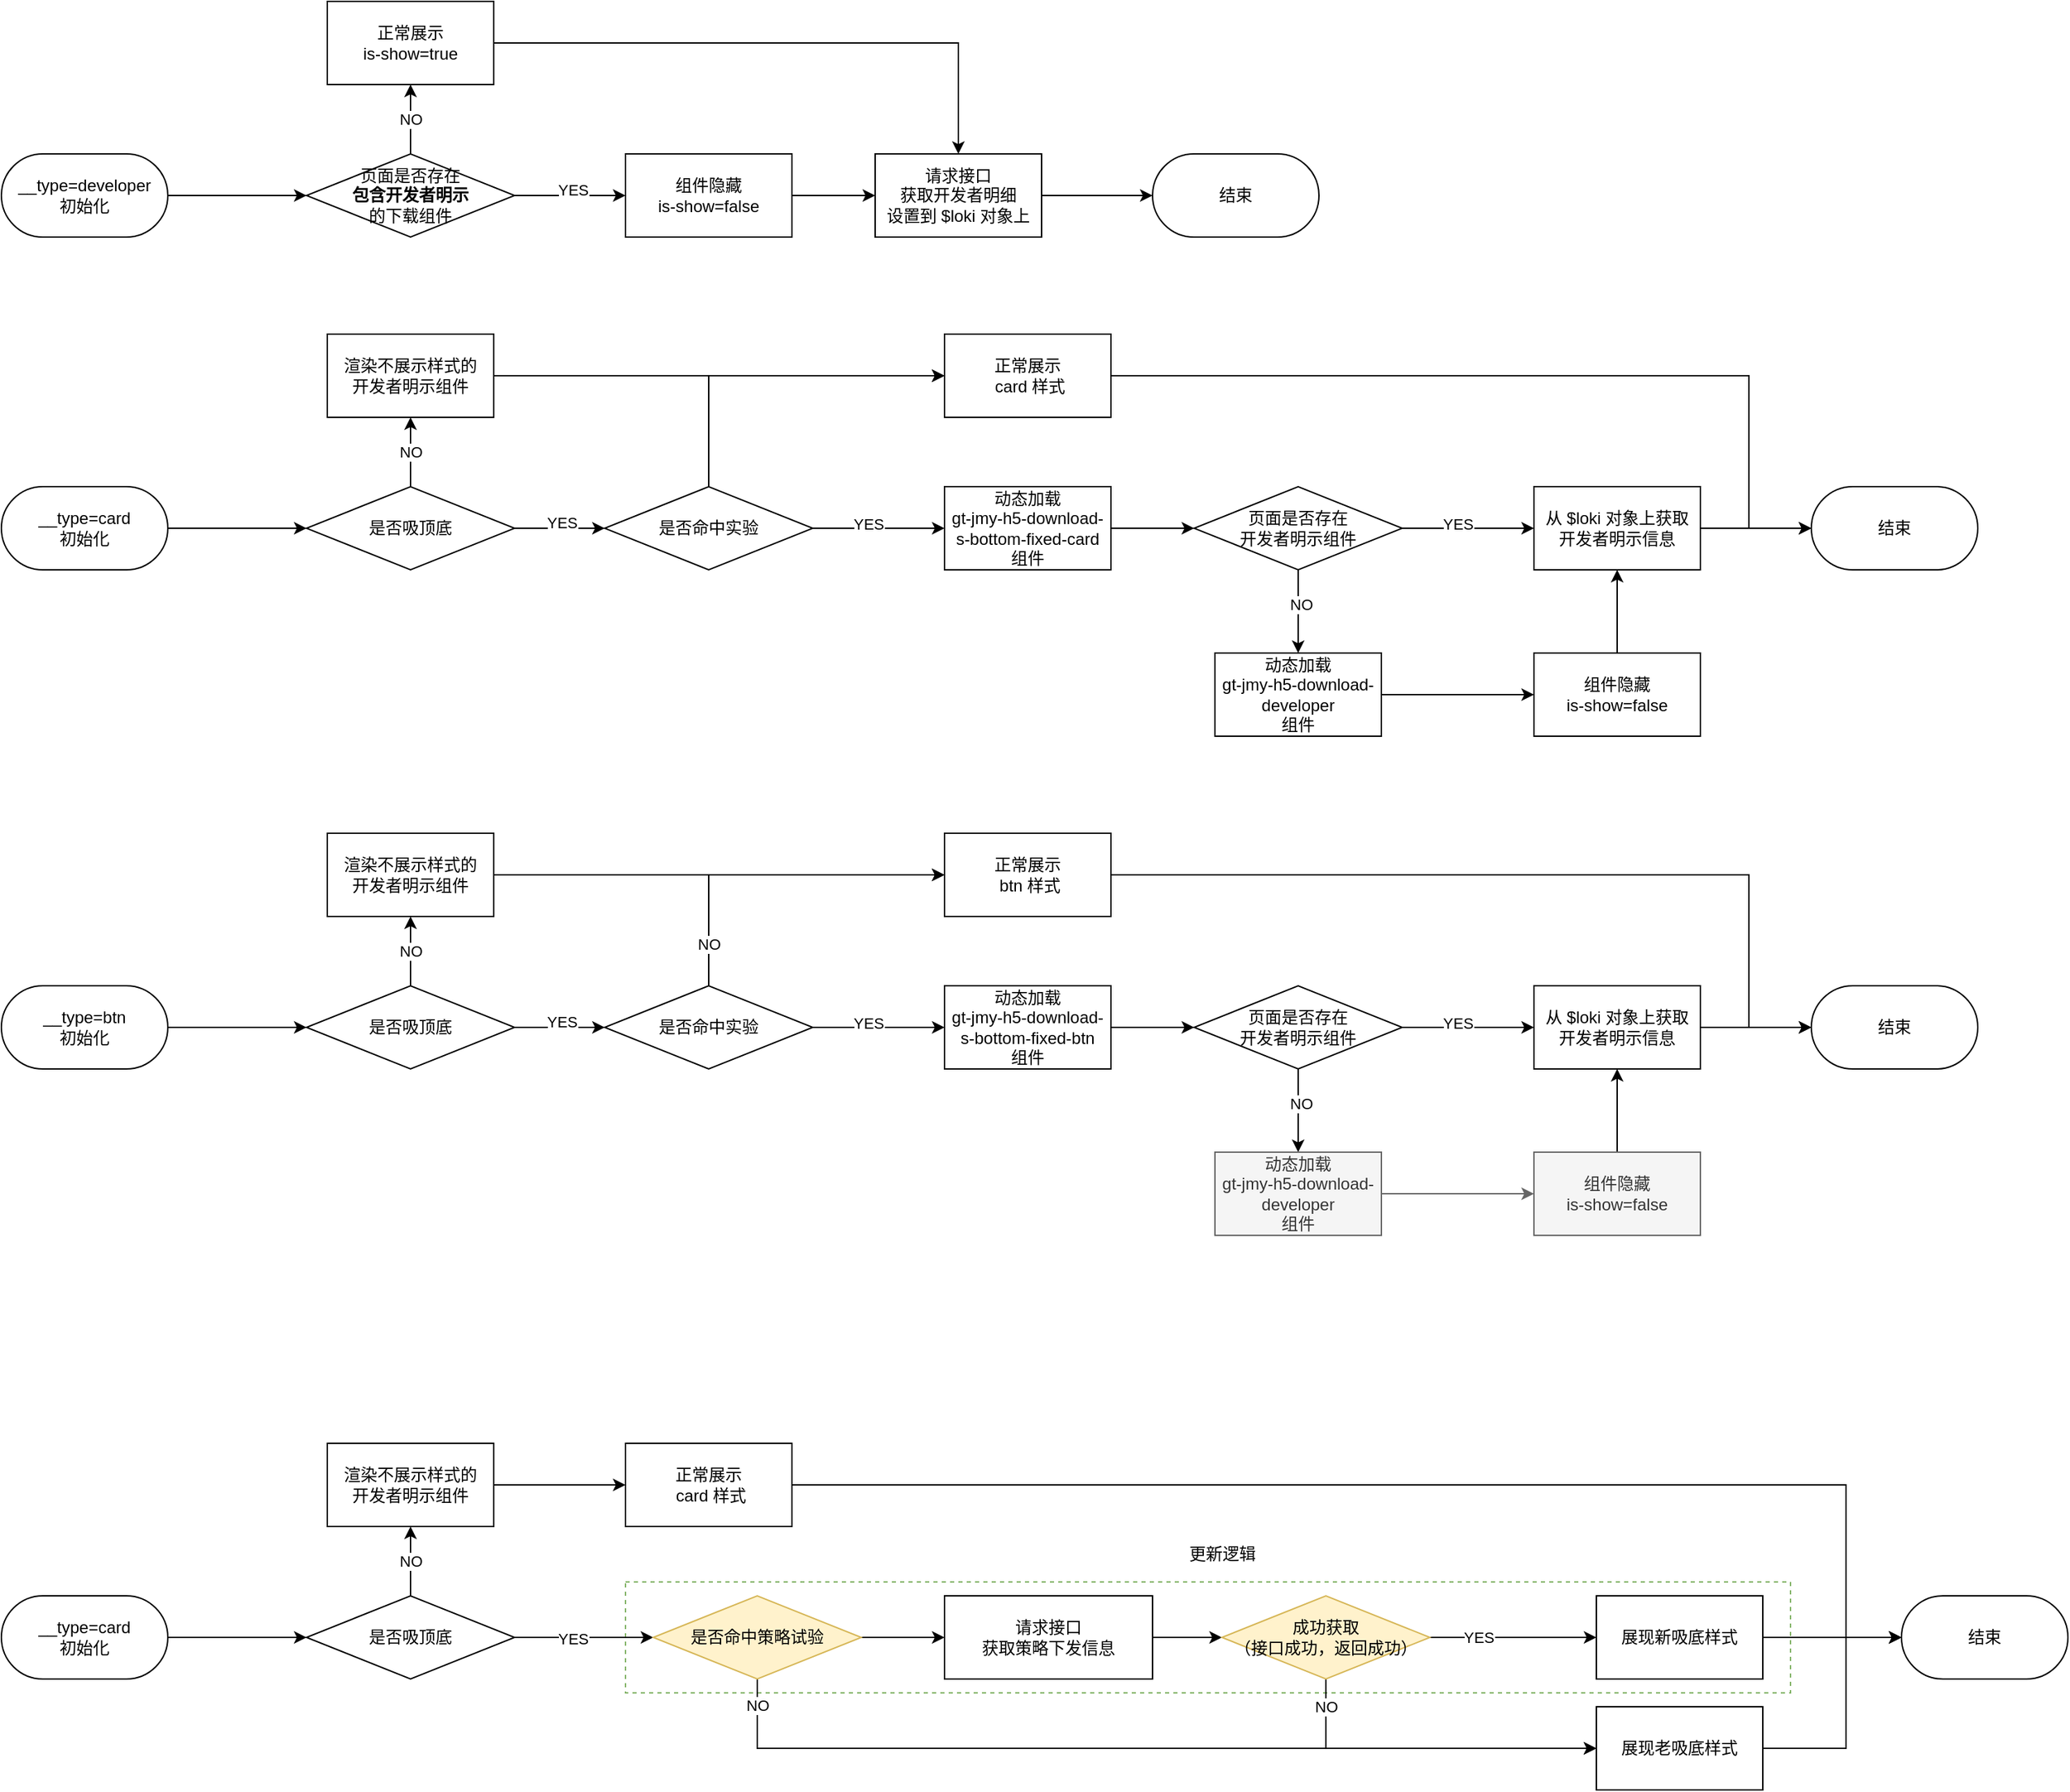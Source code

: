 <mxfile version="15.8.2" type="github">
  <diagram id="0uxpw8byp_DEsFdJM_-7" name="第 1 页">
    <mxGraphModel dx="2566" dy="1780" grid="1" gridSize="10" guides="1" tooltips="1" connect="1" arrows="1" fold="1" page="1" pageScale="1" pageWidth="2339" pageHeight="3300" math="0" shadow="0">
      <root>
        <mxCell id="0" />
        <mxCell id="1" parent="0" />
        <mxCell id="_7BlRT7p0UOfWrWNUZ_J-58" value="" style="rounded=0;whiteSpace=wrap;html=1;fillColor=none;dashed=1;strokeColor=#82b366;" vertex="1" parent="1">
          <mxGeometry x="650" y="1340" width="840" height="80" as="geometry" />
        </mxCell>
        <mxCell id="JkWxlJZMfmTffYu8_tzW-5" value="" style="edgeStyle=orthogonalEdgeStyle;rounded=0;orthogonalLoop=1;jettySize=auto;html=1;" parent="1" source="JkWxlJZMfmTffYu8_tzW-1" target="JkWxlJZMfmTffYu8_tzW-4" edge="1">
          <mxGeometry relative="1" as="geometry" />
        </mxCell>
        <mxCell id="JkWxlJZMfmTffYu8_tzW-1" value="__type=card&lt;br&gt;初始化" style="rounded=1;whiteSpace=wrap;html=1;arcSize=50;" parent="1" vertex="1">
          <mxGeometry x="200" y="550" width="120" height="60" as="geometry" />
        </mxCell>
        <mxCell id="JkWxlJZMfmTffYu8_tzW-7" value="" style="edgeStyle=orthogonalEdgeStyle;rounded=0;orthogonalLoop=1;jettySize=auto;html=1;entryX=0;entryY=0.5;entryDx=0;entryDy=0;" parent="1" source="JkWxlJZMfmTffYu8_tzW-4" target="JkWxlJZMfmTffYu8_tzW-29" edge="1">
          <mxGeometry relative="1" as="geometry">
            <mxPoint x="750" y="580" as="targetPoint" />
          </mxGeometry>
        </mxCell>
        <mxCell id="JkWxlJZMfmTffYu8_tzW-8" value="YES" style="edgeLabel;html=1;align=center;verticalAlign=middle;resizable=0;points=[];" parent="JkWxlJZMfmTffYu8_tzW-7" vertex="1" connectable="0">
          <mxGeometry x="0.032" y="4" relative="1" as="geometry">
            <mxPoint as="offset" />
          </mxGeometry>
        </mxCell>
        <mxCell id="JkWxlJZMfmTffYu8_tzW-10" value="NO&lt;br&gt;" style="edgeStyle=orthogonalEdgeStyle;rounded=0;orthogonalLoop=1;jettySize=auto;html=1;" parent="1" source="JkWxlJZMfmTffYu8_tzW-4" target="JkWxlJZMfmTffYu8_tzW-9" edge="1">
          <mxGeometry relative="1" as="geometry">
            <Array as="points">
              <mxPoint x="495" y="490" />
            </Array>
          </mxGeometry>
        </mxCell>
        <mxCell id="JkWxlJZMfmTffYu8_tzW-4" value="是否吸顶底&lt;span&gt;&lt;br&gt;&lt;/span&gt;" style="rhombus;whiteSpace=wrap;html=1;rounded=1;arcSize=0;" parent="1" vertex="1">
          <mxGeometry x="420" y="550" width="150" height="60" as="geometry" />
        </mxCell>
        <mxCell id="JkWxlJZMfmTffYu8_tzW-34" style="edgeStyle=orthogonalEdgeStyle;rounded=0;orthogonalLoop=1;jettySize=auto;html=1;entryX=0;entryY=0.5;entryDx=0;entryDy=0;" parent="1" source="JkWxlJZMfmTffYu8_tzW-9" target="JkWxlJZMfmTffYu8_tzW-33" edge="1">
          <mxGeometry relative="1" as="geometry" />
        </mxCell>
        <mxCell id="JkWxlJZMfmTffYu8_tzW-9" value="渲染不展示样式的&lt;br&gt;开发者明示组件" style="whiteSpace=wrap;html=1;rounded=1;arcSize=0;" parent="1" vertex="1">
          <mxGeometry x="435" y="440" width="120" height="60" as="geometry" />
        </mxCell>
        <mxCell id="JkWxlJZMfmTffYu8_tzW-12" value="" style="edgeStyle=orthogonalEdgeStyle;rounded=0;orthogonalLoop=1;jettySize=auto;html=1;" parent="1" source="JkWxlJZMfmTffYu8_tzW-13" target="JkWxlJZMfmTffYu8_tzW-17" edge="1">
          <mxGeometry relative="1" as="geometry" />
        </mxCell>
        <mxCell id="JkWxlJZMfmTffYu8_tzW-13" value="__type=developer&lt;br&gt;初始化" style="rounded=1;whiteSpace=wrap;html=1;arcSize=50;" parent="1" vertex="1">
          <mxGeometry x="200" y="310" width="120" height="60" as="geometry" />
        </mxCell>
        <mxCell id="JkWxlJZMfmTffYu8_tzW-14" value="" style="edgeStyle=orthogonalEdgeStyle;rounded=0;orthogonalLoop=1;jettySize=auto;html=1;" parent="1" source="JkWxlJZMfmTffYu8_tzW-17" target="JkWxlJZMfmTffYu8_tzW-18" edge="1">
          <mxGeometry relative="1" as="geometry" />
        </mxCell>
        <mxCell id="JkWxlJZMfmTffYu8_tzW-15" value="YES" style="edgeLabel;html=1;align=center;verticalAlign=middle;resizable=0;points=[];" parent="JkWxlJZMfmTffYu8_tzW-14" vertex="1" connectable="0">
          <mxGeometry x="0.032" y="4" relative="1" as="geometry">
            <mxPoint as="offset" />
          </mxGeometry>
        </mxCell>
        <mxCell id="JkWxlJZMfmTffYu8_tzW-16" value="NO" style="edgeStyle=orthogonalEdgeStyle;rounded=0;orthogonalLoop=1;jettySize=auto;html=1;" parent="1" source="JkWxlJZMfmTffYu8_tzW-17" target="JkWxlJZMfmTffYu8_tzW-20" edge="1">
          <mxGeometry relative="1" as="geometry">
            <Array as="points">
              <mxPoint x="495" y="250" />
            </Array>
          </mxGeometry>
        </mxCell>
        <mxCell id="JkWxlJZMfmTffYu8_tzW-17" value="&lt;span&gt;页面是否存在&lt;br&gt;&lt;b&gt;包含开发者明示&lt;/b&gt;&lt;br&gt;的下载组件&lt;br&gt;&lt;/span&gt;" style="rhombus;whiteSpace=wrap;html=1;rounded=1;arcSize=0;" parent="1" vertex="1">
          <mxGeometry x="420" y="310" width="150" height="60" as="geometry" />
        </mxCell>
        <mxCell id="JkWxlJZMfmTffYu8_tzW-24" value="" style="edgeStyle=orthogonalEdgeStyle;rounded=0;orthogonalLoop=1;jettySize=auto;html=1;" parent="1" source="JkWxlJZMfmTffYu8_tzW-18" target="JkWxlJZMfmTffYu8_tzW-21" edge="1">
          <mxGeometry relative="1" as="geometry" />
        </mxCell>
        <mxCell id="JkWxlJZMfmTffYu8_tzW-18" value="组件隐藏&lt;br&gt;is-show=false" style="whiteSpace=wrap;html=1;rounded=1;arcSize=0;" parent="1" vertex="1">
          <mxGeometry x="650" y="310" width="120" height="60" as="geometry" />
        </mxCell>
        <mxCell id="JkWxlJZMfmTffYu8_tzW-22" value="" style="edgeStyle=orthogonalEdgeStyle;rounded=0;orthogonalLoop=1;jettySize=auto;html=1;" parent="1" source="JkWxlJZMfmTffYu8_tzW-20" target="JkWxlJZMfmTffYu8_tzW-21" edge="1">
          <mxGeometry relative="1" as="geometry" />
        </mxCell>
        <mxCell id="JkWxlJZMfmTffYu8_tzW-20" value="正常展示&lt;br&gt;is-show=true" style="whiteSpace=wrap;html=1;rounded=1;arcSize=0;" parent="1" vertex="1">
          <mxGeometry x="435" y="200" width="120" height="60" as="geometry" />
        </mxCell>
        <mxCell id="JkWxlJZMfmTffYu8_tzW-28" value="" style="edgeStyle=orthogonalEdgeStyle;rounded=0;orthogonalLoop=1;jettySize=auto;html=1;" parent="1" source="JkWxlJZMfmTffYu8_tzW-21" target="JkWxlJZMfmTffYu8_tzW-27" edge="1">
          <mxGeometry relative="1" as="geometry" />
        </mxCell>
        <mxCell id="JkWxlJZMfmTffYu8_tzW-21" value="请求接口&lt;br&gt;获取开发者明细&lt;br&gt;设置到 $loki 对象上" style="whiteSpace=wrap;html=1;rounded=1;arcSize=0;" parent="1" vertex="1">
          <mxGeometry x="830" y="310" width="120" height="60" as="geometry" />
        </mxCell>
        <mxCell id="JkWxlJZMfmTffYu8_tzW-27" value="结束" style="whiteSpace=wrap;html=1;rounded=1;arcSize=50;" parent="1" vertex="1">
          <mxGeometry x="1030" y="310" width="120" height="60" as="geometry" />
        </mxCell>
        <mxCell id="JkWxlJZMfmTffYu8_tzW-31" value="" style="edgeStyle=orthogonalEdgeStyle;rounded=0;orthogonalLoop=1;jettySize=auto;html=1;" parent="1" source="JkWxlJZMfmTffYu8_tzW-29" target="JkWxlJZMfmTffYu8_tzW-30" edge="1">
          <mxGeometry relative="1" as="geometry" />
        </mxCell>
        <mxCell id="JkWxlJZMfmTffYu8_tzW-32" value="YES" style="edgeLabel;html=1;align=center;verticalAlign=middle;resizable=0;points=[];" parent="JkWxlJZMfmTffYu8_tzW-31" vertex="1" connectable="0">
          <mxGeometry x="-0.168" y="3" relative="1" as="geometry">
            <mxPoint as="offset" />
          </mxGeometry>
        </mxCell>
        <mxCell id="JkWxlJZMfmTffYu8_tzW-35" style="edgeStyle=orthogonalEdgeStyle;rounded=0;orthogonalLoop=1;jettySize=auto;html=1;entryX=0;entryY=0.5;entryDx=0;entryDy=0;" parent="1" source="JkWxlJZMfmTffYu8_tzW-29" target="JkWxlJZMfmTffYu8_tzW-33" edge="1">
          <mxGeometry relative="1" as="geometry">
            <Array as="points">
              <mxPoint x="710" y="470" />
            </Array>
          </mxGeometry>
        </mxCell>
        <mxCell id="JkWxlJZMfmTffYu8_tzW-29" value="&lt;span&gt;是否命中实验&lt;br&gt;&lt;/span&gt;" style="rhombus;whiteSpace=wrap;html=1;rounded=1;arcSize=0;" parent="1" vertex="1">
          <mxGeometry x="635" y="550" width="150" height="60" as="geometry" />
        </mxCell>
        <mxCell id="JkWxlJZMfmTffYu8_tzW-37" value="" style="edgeStyle=orthogonalEdgeStyle;rounded=0;orthogonalLoop=1;jettySize=auto;html=1;" parent="1" source="JkWxlJZMfmTffYu8_tzW-30" target="JkWxlJZMfmTffYu8_tzW-36" edge="1">
          <mxGeometry relative="1" as="geometry" />
        </mxCell>
        <mxCell id="JkWxlJZMfmTffYu8_tzW-30" value="动态加载&lt;br&gt;gt-jmy-h5-download-s-bottom-fixed-card&lt;br&gt;组件" style="whiteSpace=wrap;html=1;rounded=1;arcSize=0;" parent="1" vertex="1">
          <mxGeometry x="880" y="550" width="120" height="60" as="geometry" />
        </mxCell>
        <mxCell id="JkWxlJZMfmTffYu8_tzW-41" style="edgeStyle=orthogonalEdgeStyle;rounded=0;orthogonalLoop=1;jettySize=auto;html=1;entryX=0;entryY=0.5;entryDx=0;entryDy=0;" parent="1" source="JkWxlJZMfmTffYu8_tzW-33" target="JkWxlJZMfmTffYu8_tzW-49" edge="1">
          <mxGeometry relative="1" as="geometry">
            <mxPoint x="1500" y="580" as="targetPoint" />
            <Array as="points">
              <mxPoint x="1460" y="470" />
              <mxPoint x="1460" y="580" />
            </Array>
          </mxGeometry>
        </mxCell>
        <mxCell id="JkWxlJZMfmTffYu8_tzW-33" value="正常展示&lt;br&gt;&amp;nbsp;card 样式" style="whiteSpace=wrap;html=1;rounded=1;arcSize=0;" parent="1" vertex="1">
          <mxGeometry x="880" y="440" width="120" height="60" as="geometry" />
        </mxCell>
        <mxCell id="JkWxlJZMfmTffYu8_tzW-39" value="" style="edgeStyle=orthogonalEdgeStyle;rounded=0;orthogonalLoop=1;jettySize=auto;html=1;" parent="1" source="JkWxlJZMfmTffYu8_tzW-36" target="JkWxlJZMfmTffYu8_tzW-38" edge="1">
          <mxGeometry relative="1" as="geometry" />
        </mxCell>
        <mxCell id="JkWxlJZMfmTffYu8_tzW-40" value="YES" style="edgeLabel;html=1;align=center;verticalAlign=middle;resizable=0;points=[];" parent="JkWxlJZMfmTffYu8_tzW-39" vertex="1" connectable="0">
          <mxGeometry x="-0.168" y="3" relative="1" as="geometry">
            <mxPoint as="offset" />
          </mxGeometry>
        </mxCell>
        <mxCell id="JkWxlJZMfmTffYu8_tzW-43" value="" style="edgeStyle=orthogonalEdgeStyle;rounded=0;orthogonalLoop=1;jettySize=auto;html=1;" parent="1" source="JkWxlJZMfmTffYu8_tzW-36" target="JkWxlJZMfmTffYu8_tzW-42" edge="1">
          <mxGeometry relative="1" as="geometry" />
        </mxCell>
        <mxCell id="JkWxlJZMfmTffYu8_tzW-44" value="NO" style="edgeLabel;html=1;align=center;verticalAlign=middle;resizable=0;points=[];" parent="JkWxlJZMfmTffYu8_tzW-43" vertex="1" connectable="0">
          <mxGeometry x="-0.191" y="2" relative="1" as="geometry">
            <mxPoint as="offset" />
          </mxGeometry>
        </mxCell>
        <mxCell id="JkWxlJZMfmTffYu8_tzW-36" value="&lt;span&gt;页面是否存在&lt;br&gt;开发者明示组件&lt;br&gt;&lt;/span&gt;" style="rhombus;whiteSpace=wrap;html=1;rounded=1;arcSize=0;" parent="1" vertex="1">
          <mxGeometry x="1060" y="550" width="150" height="60" as="geometry" />
        </mxCell>
        <mxCell id="JkWxlJZMfmTffYu8_tzW-50" value="" style="edgeStyle=orthogonalEdgeStyle;rounded=0;orthogonalLoop=1;jettySize=auto;html=1;" parent="1" source="JkWxlJZMfmTffYu8_tzW-38" target="JkWxlJZMfmTffYu8_tzW-49" edge="1">
          <mxGeometry relative="1" as="geometry" />
        </mxCell>
        <mxCell id="JkWxlJZMfmTffYu8_tzW-38" value="从 $loki 对象上获取&lt;br&gt;开发者明示信息" style="whiteSpace=wrap;html=1;rounded=1;arcSize=0;" parent="1" vertex="1">
          <mxGeometry x="1305" y="550" width="120" height="60" as="geometry" />
        </mxCell>
        <mxCell id="JkWxlJZMfmTffYu8_tzW-47" value="" style="edgeStyle=orthogonalEdgeStyle;rounded=0;orthogonalLoop=1;jettySize=auto;html=1;" parent="1" source="JkWxlJZMfmTffYu8_tzW-42" target="JkWxlJZMfmTffYu8_tzW-46" edge="1">
          <mxGeometry relative="1" as="geometry" />
        </mxCell>
        <mxCell id="JkWxlJZMfmTffYu8_tzW-42" value="动态加载&lt;br&gt;gt-jmy-h5-download-developer&lt;br&gt;组件" style="whiteSpace=wrap;html=1;rounded=1;arcSize=0;" parent="1" vertex="1">
          <mxGeometry x="1075" y="670" width="120" height="60" as="geometry" />
        </mxCell>
        <mxCell id="JkWxlJZMfmTffYu8_tzW-48" value="" style="edgeStyle=orthogonalEdgeStyle;rounded=0;orthogonalLoop=1;jettySize=auto;html=1;" parent="1" source="JkWxlJZMfmTffYu8_tzW-46" target="JkWxlJZMfmTffYu8_tzW-38" edge="1">
          <mxGeometry relative="1" as="geometry" />
        </mxCell>
        <mxCell id="JkWxlJZMfmTffYu8_tzW-46" value="组件隐藏&lt;br&gt;is-show=false" style="whiteSpace=wrap;html=1;rounded=1;arcSize=0;" parent="1" vertex="1">
          <mxGeometry x="1305" y="670" width="120" height="60" as="geometry" />
        </mxCell>
        <mxCell id="JkWxlJZMfmTffYu8_tzW-49" value="结束" style="whiteSpace=wrap;html=1;rounded=1;arcSize=50;" parent="1" vertex="1">
          <mxGeometry x="1505" y="550" width="120" height="60" as="geometry" />
        </mxCell>
        <mxCell id="cxqB5u42ENr0vDV67GJN-1" value="" style="edgeStyle=orthogonalEdgeStyle;rounded=0;orthogonalLoop=1;jettySize=auto;html=1;" parent="1" source="cxqB5u42ENr0vDV67GJN-2" target="cxqB5u42ENr0vDV67GJN-6" edge="1">
          <mxGeometry relative="1" as="geometry" />
        </mxCell>
        <mxCell id="cxqB5u42ENr0vDV67GJN-2" value="__type=btn&lt;br&gt;初始化" style="rounded=1;whiteSpace=wrap;html=1;arcSize=50;" parent="1" vertex="1">
          <mxGeometry x="200" y="910" width="120" height="60" as="geometry" />
        </mxCell>
        <mxCell id="cxqB5u42ENr0vDV67GJN-3" value="" style="edgeStyle=orthogonalEdgeStyle;rounded=0;orthogonalLoop=1;jettySize=auto;html=1;entryX=0;entryY=0.5;entryDx=0;entryDy=0;" parent="1" source="cxqB5u42ENr0vDV67GJN-6" target="cxqB5u42ENr0vDV67GJN-12" edge="1">
          <mxGeometry relative="1" as="geometry">
            <mxPoint x="750" y="940" as="targetPoint" />
          </mxGeometry>
        </mxCell>
        <mxCell id="cxqB5u42ENr0vDV67GJN-4" value="YES" style="edgeLabel;html=1;align=center;verticalAlign=middle;resizable=0;points=[];" parent="cxqB5u42ENr0vDV67GJN-3" vertex="1" connectable="0">
          <mxGeometry x="0.032" y="4" relative="1" as="geometry">
            <mxPoint as="offset" />
          </mxGeometry>
        </mxCell>
        <mxCell id="cxqB5u42ENr0vDV67GJN-5" value="NO&lt;br&gt;" style="edgeStyle=orthogonalEdgeStyle;rounded=0;orthogonalLoop=1;jettySize=auto;html=1;" parent="1" source="cxqB5u42ENr0vDV67GJN-6" target="cxqB5u42ENr0vDV67GJN-8" edge="1">
          <mxGeometry relative="1" as="geometry">
            <Array as="points">
              <mxPoint x="495" y="850" />
            </Array>
          </mxGeometry>
        </mxCell>
        <mxCell id="cxqB5u42ENr0vDV67GJN-6" value="是否吸顶底&lt;span&gt;&lt;br&gt;&lt;/span&gt;" style="rhombus;whiteSpace=wrap;html=1;rounded=1;arcSize=0;" parent="1" vertex="1">
          <mxGeometry x="420" y="910" width="150" height="60" as="geometry" />
        </mxCell>
        <mxCell id="cxqB5u42ENr0vDV67GJN-7" style="edgeStyle=orthogonalEdgeStyle;rounded=0;orthogonalLoop=1;jettySize=auto;html=1;entryX=0;entryY=0.5;entryDx=0;entryDy=0;" parent="1" source="cxqB5u42ENr0vDV67GJN-8" target="cxqB5u42ENr0vDV67GJN-16" edge="1">
          <mxGeometry relative="1" as="geometry" />
        </mxCell>
        <mxCell id="cxqB5u42ENr0vDV67GJN-8" value="渲染不展示样式的&lt;br&gt;开发者明示组件" style="whiteSpace=wrap;html=1;rounded=1;arcSize=0;" parent="1" vertex="1">
          <mxGeometry x="435" y="800" width="120" height="60" as="geometry" />
        </mxCell>
        <mxCell id="cxqB5u42ENr0vDV67GJN-9" value="" style="edgeStyle=orthogonalEdgeStyle;rounded=0;orthogonalLoop=1;jettySize=auto;html=1;" parent="1" source="cxqB5u42ENr0vDV67GJN-12" target="cxqB5u42ENr0vDV67GJN-14" edge="1">
          <mxGeometry relative="1" as="geometry" />
        </mxCell>
        <mxCell id="cxqB5u42ENr0vDV67GJN-10" value="YES" style="edgeLabel;html=1;align=center;verticalAlign=middle;resizable=0;points=[];" parent="cxqB5u42ENr0vDV67GJN-9" vertex="1" connectable="0">
          <mxGeometry x="-0.168" y="3" relative="1" as="geometry">
            <mxPoint as="offset" />
          </mxGeometry>
        </mxCell>
        <mxCell id="cxqB5u42ENr0vDV67GJN-11" style="edgeStyle=orthogonalEdgeStyle;rounded=0;orthogonalLoop=1;jettySize=auto;html=1;entryX=0;entryY=0.5;entryDx=0;entryDy=0;" parent="1" source="cxqB5u42ENr0vDV67GJN-12" target="cxqB5u42ENr0vDV67GJN-16" edge="1">
          <mxGeometry relative="1" as="geometry">
            <Array as="points">
              <mxPoint x="710" y="830" />
            </Array>
          </mxGeometry>
        </mxCell>
        <mxCell id="cxqB5u42ENr0vDV67GJN-29" value="NO" style="edgeLabel;html=1;align=center;verticalAlign=middle;resizable=0;points=[];" parent="cxqB5u42ENr0vDV67GJN-11" vertex="1" connectable="0">
          <mxGeometry x="-0.584" relative="1" as="geometry">
            <mxPoint y="22" as="offset" />
          </mxGeometry>
        </mxCell>
        <mxCell id="cxqB5u42ENr0vDV67GJN-12" value="&lt;span&gt;是否命中实验&lt;br&gt;&lt;/span&gt;" style="rhombus;whiteSpace=wrap;html=1;rounded=1;arcSize=0;" parent="1" vertex="1">
          <mxGeometry x="635" y="910" width="150" height="60" as="geometry" />
        </mxCell>
        <mxCell id="cxqB5u42ENr0vDV67GJN-13" value="" style="edgeStyle=orthogonalEdgeStyle;rounded=0;orthogonalLoop=1;jettySize=auto;html=1;" parent="1" source="cxqB5u42ENr0vDV67GJN-14" target="cxqB5u42ENr0vDV67GJN-21" edge="1">
          <mxGeometry relative="1" as="geometry" />
        </mxCell>
        <mxCell id="cxqB5u42ENr0vDV67GJN-14" value="动态加载&lt;br&gt;gt-jmy-h5-download-s-bottom-fixed-btn&lt;br&gt;组件" style="whiteSpace=wrap;html=1;rounded=1;arcSize=0;" parent="1" vertex="1">
          <mxGeometry x="880" y="910" width="120" height="60" as="geometry" />
        </mxCell>
        <mxCell id="cxqB5u42ENr0vDV67GJN-15" style="edgeStyle=orthogonalEdgeStyle;rounded=0;orthogonalLoop=1;jettySize=auto;html=1;entryX=0;entryY=0.5;entryDx=0;entryDy=0;" parent="1" source="cxqB5u42ENr0vDV67GJN-16" target="cxqB5u42ENr0vDV67GJN-28" edge="1">
          <mxGeometry relative="1" as="geometry">
            <mxPoint x="1500" y="940" as="targetPoint" />
            <Array as="points">
              <mxPoint x="1460" y="830" />
              <mxPoint x="1460" y="940" />
            </Array>
          </mxGeometry>
        </mxCell>
        <mxCell id="cxqB5u42ENr0vDV67GJN-16" value="正常展示&lt;br&gt;&amp;nbsp;btn 样式" style="whiteSpace=wrap;html=1;rounded=1;arcSize=0;" parent="1" vertex="1">
          <mxGeometry x="880" y="800" width="120" height="60" as="geometry" />
        </mxCell>
        <mxCell id="cxqB5u42ENr0vDV67GJN-17" value="" style="edgeStyle=orthogonalEdgeStyle;rounded=0;orthogonalLoop=1;jettySize=auto;html=1;" parent="1" source="cxqB5u42ENr0vDV67GJN-21" target="cxqB5u42ENr0vDV67GJN-23" edge="1">
          <mxGeometry relative="1" as="geometry" />
        </mxCell>
        <mxCell id="cxqB5u42ENr0vDV67GJN-18" value="YES" style="edgeLabel;html=1;align=center;verticalAlign=middle;resizable=0;points=[];" parent="cxqB5u42ENr0vDV67GJN-17" vertex="1" connectable="0">
          <mxGeometry x="-0.168" y="3" relative="1" as="geometry">
            <mxPoint as="offset" />
          </mxGeometry>
        </mxCell>
        <mxCell id="cxqB5u42ENr0vDV67GJN-19" value="" style="edgeStyle=orthogonalEdgeStyle;rounded=0;orthogonalLoop=1;jettySize=auto;html=1;" parent="1" source="cxqB5u42ENr0vDV67GJN-21" target="cxqB5u42ENr0vDV67GJN-25" edge="1">
          <mxGeometry relative="1" as="geometry" />
        </mxCell>
        <mxCell id="cxqB5u42ENr0vDV67GJN-20" value="NO" style="edgeLabel;html=1;align=center;verticalAlign=middle;resizable=0;points=[];" parent="cxqB5u42ENr0vDV67GJN-19" vertex="1" connectable="0">
          <mxGeometry x="-0.191" y="2" relative="1" as="geometry">
            <mxPoint as="offset" />
          </mxGeometry>
        </mxCell>
        <mxCell id="cxqB5u42ENr0vDV67GJN-21" value="&lt;span&gt;页面是否存在&lt;br&gt;开发者明示组件&lt;br&gt;&lt;/span&gt;" style="rhombus;whiteSpace=wrap;html=1;rounded=1;arcSize=0;" parent="1" vertex="1">
          <mxGeometry x="1060" y="910" width="150" height="60" as="geometry" />
        </mxCell>
        <mxCell id="cxqB5u42ENr0vDV67GJN-22" value="" style="edgeStyle=orthogonalEdgeStyle;rounded=0;orthogonalLoop=1;jettySize=auto;html=1;" parent="1" source="cxqB5u42ENr0vDV67GJN-23" target="cxqB5u42ENr0vDV67GJN-28" edge="1">
          <mxGeometry relative="1" as="geometry" />
        </mxCell>
        <mxCell id="cxqB5u42ENr0vDV67GJN-23" value="从 $loki 对象上获取&lt;br&gt;开发者明示信息" style="whiteSpace=wrap;html=1;rounded=1;arcSize=0;" parent="1" vertex="1">
          <mxGeometry x="1305" y="910" width="120" height="60" as="geometry" />
        </mxCell>
        <mxCell id="cxqB5u42ENr0vDV67GJN-24" value="" style="edgeStyle=orthogonalEdgeStyle;rounded=0;orthogonalLoop=1;jettySize=auto;html=1;fillColor=#f5f5f5;strokeColor=#666666;" parent="1" source="cxqB5u42ENr0vDV67GJN-25" target="cxqB5u42ENr0vDV67GJN-27" edge="1">
          <mxGeometry relative="1" as="geometry" />
        </mxCell>
        <mxCell id="cxqB5u42ENr0vDV67GJN-25" value="动态加载&lt;br&gt;gt-jmy-h5-download-developer&lt;br&gt;组件" style="whiteSpace=wrap;html=1;rounded=1;arcSize=0;fillColor=#f5f5f5;fontColor=#333333;strokeColor=#666666;" parent="1" vertex="1">
          <mxGeometry x="1075" y="1030" width="120" height="60" as="geometry" />
        </mxCell>
        <mxCell id="cxqB5u42ENr0vDV67GJN-26" value="" style="edgeStyle=orthogonalEdgeStyle;rounded=0;orthogonalLoop=1;jettySize=auto;html=1;" parent="1" source="cxqB5u42ENr0vDV67GJN-27" target="cxqB5u42ENr0vDV67GJN-23" edge="1">
          <mxGeometry relative="1" as="geometry" />
        </mxCell>
        <mxCell id="cxqB5u42ENr0vDV67GJN-27" value="组件隐藏&lt;br&gt;is-show=false" style="whiteSpace=wrap;html=1;rounded=1;arcSize=0;fillColor=#f5f5f5;fontColor=#333333;strokeColor=#666666;" parent="1" vertex="1">
          <mxGeometry x="1305" y="1030" width="120" height="60" as="geometry" />
        </mxCell>
        <mxCell id="cxqB5u42ENr0vDV67GJN-28" value="结束" style="whiteSpace=wrap;html=1;rounded=1;arcSize=50;" parent="1" vertex="1">
          <mxGeometry x="1505" y="910" width="120" height="60" as="geometry" />
        </mxCell>
        <mxCell id="_7BlRT7p0UOfWrWNUZ_J-1" value="" style="edgeStyle=orthogonalEdgeStyle;rounded=0;orthogonalLoop=1;jettySize=auto;html=1;" edge="1" parent="1" source="_7BlRT7p0UOfWrWNUZ_J-2" target="_7BlRT7p0UOfWrWNUZ_J-6">
          <mxGeometry relative="1" as="geometry" />
        </mxCell>
        <mxCell id="_7BlRT7p0UOfWrWNUZ_J-2" value="__type=card&lt;br&gt;初始化" style="rounded=1;whiteSpace=wrap;html=1;arcSize=50;" vertex="1" parent="1">
          <mxGeometry x="200" y="1350" width="120" height="60" as="geometry" />
        </mxCell>
        <mxCell id="_7BlRT7p0UOfWrWNUZ_J-5" value="NO&lt;br&gt;" style="edgeStyle=orthogonalEdgeStyle;rounded=0;orthogonalLoop=1;jettySize=auto;html=1;" edge="1" parent="1" source="_7BlRT7p0UOfWrWNUZ_J-6" target="_7BlRT7p0UOfWrWNUZ_J-8">
          <mxGeometry relative="1" as="geometry">
            <Array as="points">
              <mxPoint x="495" y="1290" />
            </Array>
          </mxGeometry>
        </mxCell>
        <mxCell id="_7BlRT7p0UOfWrWNUZ_J-61" style="edgeStyle=orthogonalEdgeStyle;rounded=0;orthogonalLoop=1;jettySize=auto;html=1;entryX=0;entryY=0.5;entryDx=0;entryDy=0;fontColor=#000000;" edge="1" parent="1" source="_7BlRT7p0UOfWrWNUZ_J-6" target="_7BlRT7p0UOfWrWNUZ_J-12">
          <mxGeometry relative="1" as="geometry" />
        </mxCell>
        <mxCell id="_7BlRT7p0UOfWrWNUZ_J-63" value="YES" style="edgeLabel;html=1;align=center;verticalAlign=middle;resizable=0;points=[];fontColor=#000000;" vertex="1" connectable="0" parent="_7BlRT7p0UOfWrWNUZ_J-61">
          <mxGeometry x="-0.157" y="-1" relative="1" as="geometry">
            <mxPoint as="offset" />
          </mxGeometry>
        </mxCell>
        <mxCell id="_7BlRT7p0UOfWrWNUZ_J-6" value="是否吸顶底&lt;span&gt;&lt;br&gt;&lt;/span&gt;" style="rhombus;whiteSpace=wrap;html=1;rounded=1;arcSize=0;" vertex="1" parent="1">
          <mxGeometry x="420" y="1350" width="150" height="60" as="geometry" />
        </mxCell>
        <mxCell id="_7BlRT7p0UOfWrWNUZ_J-7" style="edgeStyle=orthogonalEdgeStyle;rounded=0;orthogonalLoop=1;jettySize=auto;html=1;entryX=0;entryY=0.5;entryDx=0;entryDy=0;" edge="1" parent="1" source="_7BlRT7p0UOfWrWNUZ_J-8" target="_7BlRT7p0UOfWrWNUZ_J-16">
          <mxGeometry relative="1" as="geometry" />
        </mxCell>
        <mxCell id="_7BlRT7p0UOfWrWNUZ_J-8" value="渲染不展示样式的&lt;br&gt;开发者明示组件" style="whiteSpace=wrap;html=1;rounded=1;arcSize=0;" vertex="1" parent="1">
          <mxGeometry x="435" y="1240" width="120" height="60" as="geometry" />
        </mxCell>
        <mxCell id="_7BlRT7p0UOfWrWNUZ_J-9" value="" style="edgeStyle=orthogonalEdgeStyle;rounded=0;orthogonalLoop=1;jettySize=auto;html=1;" edge="1" parent="1" source="_7BlRT7p0UOfWrWNUZ_J-12" target="_7BlRT7p0UOfWrWNUZ_J-14">
          <mxGeometry relative="1" as="geometry" />
        </mxCell>
        <mxCell id="_7BlRT7p0UOfWrWNUZ_J-50" style="edgeStyle=orthogonalEdgeStyle;rounded=0;orthogonalLoop=1;jettySize=auto;html=1;entryX=0;entryY=0.5;entryDx=0;entryDy=0;fontColor=#000000;" edge="1" parent="1" source="_7BlRT7p0UOfWrWNUZ_J-12" target="_7BlRT7p0UOfWrWNUZ_J-47">
          <mxGeometry relative="1" as="geometry">
            <Array as="points">
              <mxPoint x="745" y="1460" />
            </Array>
          </mxGeometry>
        </mxCell>
        <mxCell id="_7BlRT7p0UOfWrWNUZ_J-51" value="NO" style="edgeLabel;html=1;align=center;verticalAlign=middle;resizable=0;points=[];fontColor=#000000;" vertex="1" connectable="0" parent="_7BlRT7p0UOfWrWNUZ_J-50">
          <mxGeometry x="-0.944" relative="1" as="geometry">
            <mxPoint as="offset" />
          </mxGeometry>
        </mxCell>
        <mxCell id="_7BlRT7p0UOfWrWNUZ_J-12" value="&lt;span&gt;是否命中策略试验&lt;br&gt;&lt;/span&gt;" style="rhombus;whiteSpace=wrap;html=1;rounded=1;arcSize=0;fillColor=#fff2cc;strokeColor=#d6b656;" vertex="1" parent="1">
          <mxGeometry x="670" y="1350" width="150" height="60" as="geometry" />
        </mxCell>
        <mxCell id="_7BlRT7p0UOfWrWNUZ_J-38" value="" style="edgeStyle=orthogonalEdgeStyle;rounded=0;orthogonalLoop=1;jettySize=auto;html=1;" edge="1" parent="1" source="_7BlRT7p0UOfWrWNUZ_J-14" target="_7BlRT7p0UOfWrWNUZ_J-34">
          <mxGeometry relative="1" as="geometry" />
        </mxCell>
        <mxCell id="_7BlRT7p0UOfWrWNUZ_J-14" value="请求接口&lt;br&gt;获取策略下发信息" style="whiteSpace=wrap;html=1;rounded=1;arcSize=0;" vertex="1" parent="1">
          <mxGeometry x="880" y="1350" width="150" height="60" as="geometry" />
        </mxCell>
        <mxCell id="_7BlRT7p0UOfWrWNUZ_J-55" style="edgeStyle=orthogonalEdgeStyle;rounded=0;orthogonalLoop=1;jettySize=auto;html=1;entryX=0;entryY=0.5;entryDx=0;entryDy=0;fontColor=#000000;" edge="1" parent="1" source="_7BlRT7p0UOfWrWNUZ_J-16" target="_7BlRT7p0UOfWrWNUZ_J-52">
          <mxGeometry relative="1" as="geometry">
            <Array as="points">
              <mxPoint x="1530" y="1270" />
              <mxPoint x="1530" y="1380" />
            </Array>
          </mxGeometry>
        </mxCell>
        <mxCell id="_7BlRT7p0UOfWrWNUZ_J-16" value="正常展示&lt;br&gt;&amp;nbsp;card 样式" style="whiteSpace=wrap;html=1;rounded=1;arcSize=0;" vertex="1" parent="1">
          <mxGeometry x="650" y="1240" width="120" height="60" as="geometry" />
        </mxCell>
        <mxCell id="_7BlRT7p0UOfWrWNUZ_J-39" style="edgeStyle=orthogonalEdgeStyle;rounded=0;orthogonalLoop=1;jettySize=auto;html=1;entryX=0;entryY=0.5;entryDx=0;entryDy=0;" edge="1" parent="1" source="_7BlRT7p0UOfWrWNUZ_J-34" target="_7BlRT7p0UOfWrWNUZ_J-46">
          <mxGeometry relative="1" as="geometry">
            <mxPoint x="1315" y="1380.0" as="targetPoint" />
          </mxGeometry>
        </mxCell>
        <mxCell id="_7BlRT7p0UOfWrWNUZ_J-40" value="YES" style="edgeLabel;html=1;align=center;verticalAlign=middle;resizable=0;points=[];" vertex="1" connectable="0" parent="_7BlRT7p0UOfWrWNUZ_J-39">
          <mxGeometry x="-0.169" relative="1" as="geometry">
            <mxPoint x="-15" as="offset" />
          </mxGeometry>
        </mxCell>
        <mxCell id="_7BlRT7p0UOfWrWNUZ_J-48" style="edgeStyle=orthogonalEdgeStyle;rounded=0;orthogonalLoop=1;jettySize=auto;html=1;entryX=0;entryY=0.5;entryDx=0;entryDy=0;fontColor=#4D4D4D;" edge="1" parent="1" source="_7BlRT7p0UOfWrWNUZ_J-34" target="_7BlRT7p0UOfWrWNUZ_J-47">
          <mxGeometry relative="1" as="geometry">
            <Array as="points">
              <mxPoint x="1155" y="1460" />
            </Array>
          </mxGeometry>
        </mxCell>
        <mxCell id="_7BlRT7p0UOfWrWNUZ_J-49" value="NO" style="edgeLabel;html=1;align=center;verticalAlign=middle;resizable=0;points=[];fontColor=#000000;" vertex="1" connectable="0" parent="_7BlRT7p0UOfWrWNUZ_J-48">
          <mxGeometry x="-0.872" y="-7" relative="1" as="geometry">
            <mxPoint x="7" y="4" as="offset" />
          </mxGeometry>
        </mxCell>
        <mxCell id="_7BlRT7p0UOfWrWNUZ_J-34" value="成功获取&lt;br&gt;（接口成功，返回成功）" style="rhombus;whiteSpace=wrap;html=1;rounded=1;arcSize=0;fillColor=#fff2cc;strokeColor=#d6b656;" vertex="1" parent="1">
          <mxGeometry x="1080" y="1350" width="150" height="60" as="geometry" />
        </mxCell>
        <mxCell id="_7BlRT7p0UOfWrWNUZ_J-53" value="" style="edgeStyle=orthogonalEdgeStyle;rounded=0;orthogonalLoop=1;jettySize=auto;html=1;fontColor=#000000;" edge="1" parent="1" source="_7BlRT7p0UOfWrWNUZ_J-46" target="_7BlRT7p0UOfWrWNUZ_J-52">
          <mxGeometry relative="1" as="geometry" />
        </mxCell>
        <mxCell id="_7BlRT7p0UOfWrWNUZ_J-46" value="展现新吸底样式" style="whiteSpace=wrap;html=1;rounded=1;arcSize=0;" vertex="1" parent="1">
          <mxGeometry x="1350" y="1350" width="120" height="60" as="geometry" />
        </mxCell>
        <mxCell id="_7BlRT7p0UOfWrWNUZ_J-54" style="edgeStyle=orthogonalEdgeStyle;rounded=0;orthogonalLoop=1;jettySize=auto;html=1;entryX=0;entryY=0.5;entryDx=0;entryDy=0;fontColor=#000000;" edge="1" parent="1" source="_7BlRT7p0UOfWrWNUZ_J-47" target="_7BlRT7p0UOfWrWNUZ_J-52">
          <mxGeometry relative="1" as="geometry">
            <Array as="points">
              <mxPoint x="1530" y="1460" />
              <mxPoint x="1530" y="1380" />
            </Array>
          </mxGeometry>
        </mxCell>
        <mxCell id="_7BlRT7p0UOfWrWNUZ_J-47" value="展现老吸底样式" style="whiteSpace=wrap;html=1;rounded=1;arcSize=0;" vertex="1" parent="1">
          <mxGeometry x="1350" y="1430" width="120" height="60" as="geometry" />
        </mxCell>
        <mxCell id="_7BlRT7p0UOfWrWNUZ_J-52" value="结束" style="whiteSpace=wrap;html=1;rounded=1;arcSize=50;" vertex="1" parent="1">
          <mxGeometry x="1570" y="1350" width="120" height="60" as="geometry" />
        </mxCell>
        <mxCell id="_7BlRT7p0UOfWrWNUZ_J-59" value="更新逻辑&lt;br&gt;" style="text;html=1;align=center;verticalAlign=middle;resizable=0;points=[];autosize=1;strokeColor=none;fillColor=none;fontColor=#000000;" vertex="1" parent="1">
          <mxGeometry x="1050" y="1310" width="60" height="20" as="geometry" />
        </mxCell>
      </root>
    </mxGraphModel>
  </diagram>
</mxfile>
